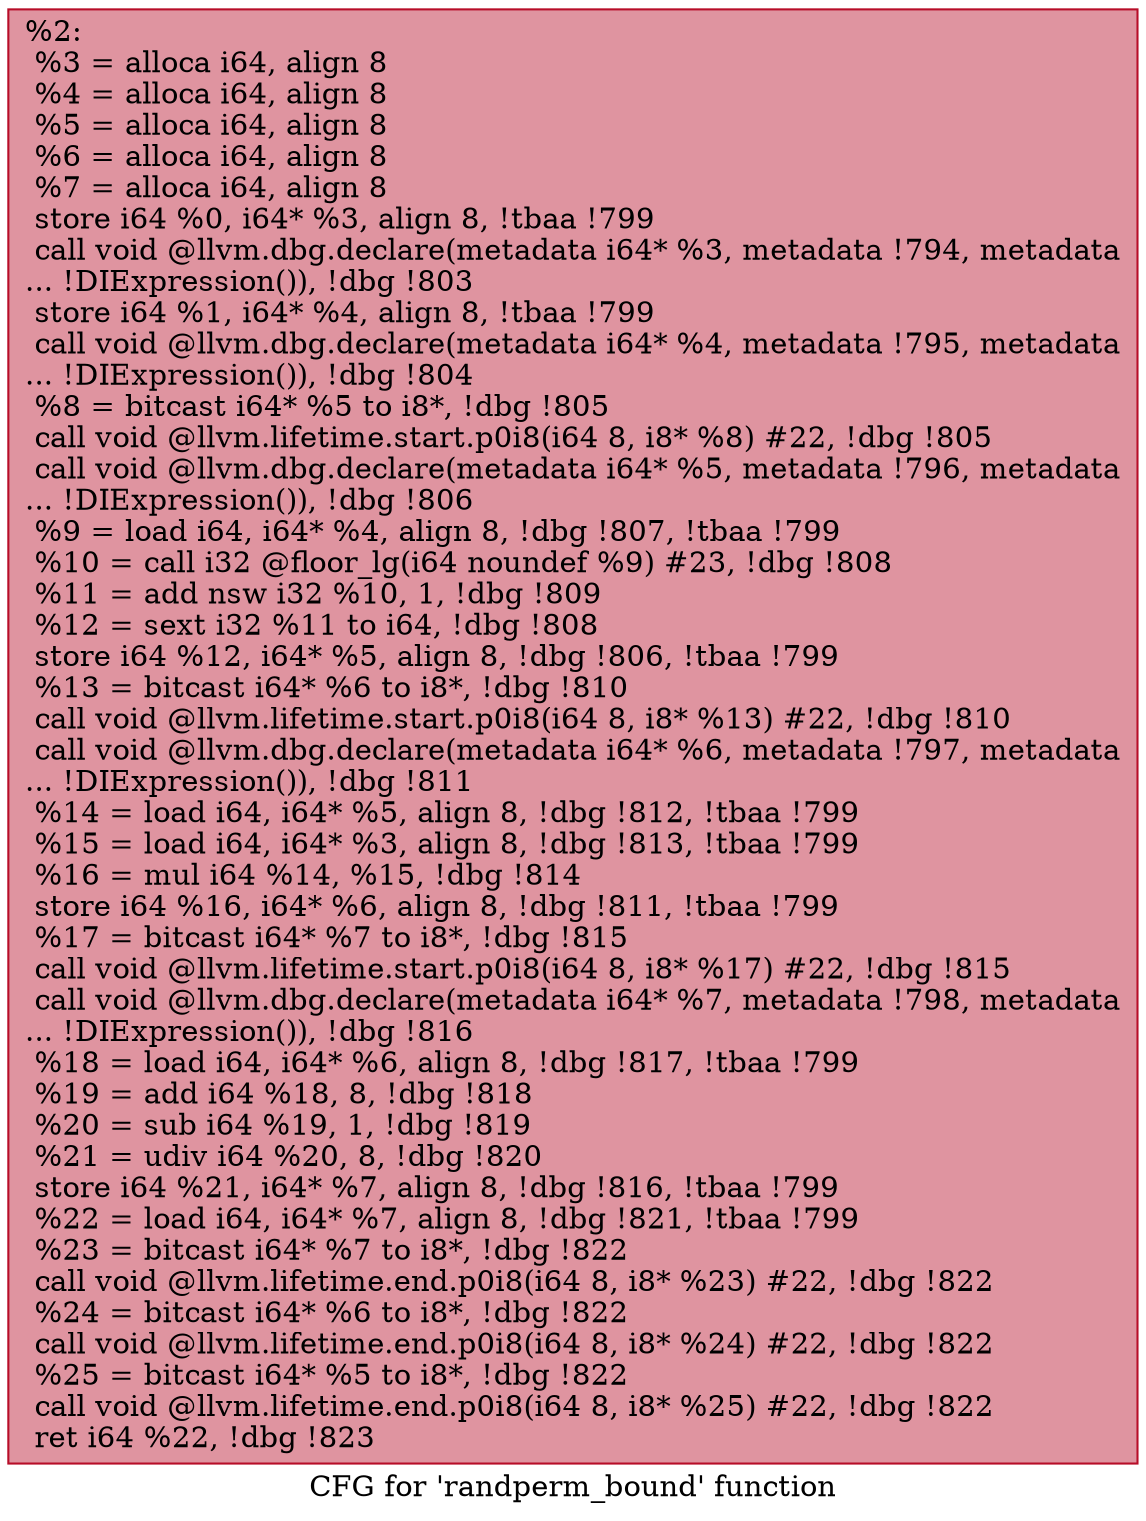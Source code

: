 digraph "CFG for 'randperm_bound' function" {
	label="CFG for 'randperm_bound' function";

	Node0x184f660 [shape=record,color="#b70d28ff", style=filled, fillcolor="#b70d2870",label="{%2:\l  %3 = alloca i64, align 8\l  %4 = alloca i64, align 8\l  %5 = alloca i64, align 8\l  %6 = alloca i64, align 8\l  %7 = alloca i64, align 8\l  store i64 %0, i64* %3, align 8, !tbaa !799\l  call void @llvm.dbg.declare(metadata i64* %3, metadata !794, metadata\l... !DIExpression()), !dbg !803\l  store i64 %1, i64* %4, align 8, !tbaa !799\l  call void @llvm.dbg.declare(metadata i64* %4, metadata !795, metadata\l... !DIExpression()), !dbg !804\l  %8 = bitcast i64* %5 to i8*, !dbg !805\l  call void @llvm.lifetime.start.p0i8(i64 8, i8* %8) #22, !dbg !805\l  call void @llvm.dbg.declare(metadata i64* %5, metadata !796, metadata\l... !DIExpression()), !dbg !806\l  %9 = load i64, i64* %4, align 8, !dbg !807, !tbaa !799\l  %10 = call i32 @floor_lg(i64 noundef %9) #23, !dbg !808\l  %11 = add nsw i32 %10, 1, !dbg !809\l  %12 = sext i32 %11 to i64, !dbg !808\l  store i64 %12, i64* %5, align 8, !dbg !806, !tbaa !799\l  %13 = bitcast i64* %6 to i8*, !dbg !810\l  call void @llvm.lifetime.start.p0i8(i64 8, i8* %13) #22, !dbg !810\l  call void @llvm.dbg.declare(metadata i64* %6, metadata !797, metadata\l... !DIExpression()), !dbg !811\l  %14 = load i64, i64* %5, align 8, !dbg !812, !tbaa !799\l  %15 = load i64, i64* %3, align 8, !dbg !813, !tbaa !799\l  %16 = mul i64 %14, %15, !dbg !814\l  store i64 %16, i64* %6, align 8, !dbg !811, !tbaa !799\l  %17 = bitcast i64* %7 to i8*, !dbg !815\l  call void @llvm.lifetime.start.p0i8(i64 8, i8* %17) #22, !dbg !815\l  call void @llvm.dbg.declare(metadata i64* %7, metadata !798, metadata\l... !DIExpression()), !dbg !816\l  %18 = load i64, i64* %6, align 8, !dbg !817, !tbaa !799\l  %19 = add i64 %18, 8, !dbg !818\l  %20 = sub i64 %19, 1, !dbg !819\l  %21 = udiv i64 %20, 8, !dbg !820\l  store i64 %21, i64* %7, align 8, !dbg !816, !tbaa !799\l  %22 = load i64, i64* %7, align 8, !dbg !821, !tbaa !799\l  %23 = bitcast i64* %7 to i8*, !dbg !822\l  call void @llvm.lifetime.end.p0i8(i64 8, i8* %23) #22, !dbg !822\l  %24 = bitcast i64* %6 to i8*, !dbg !822\l  call void @llvm.lifetime.end.p0i8(i64 8, i8* %24) #22, !dbg !822\l  %25 = bitcast i64* %5 to i8*, !dbg !822\l  call void @llvm.lifetime.end.p0i8(i64 8, i8* %25) #22, !dbg !822\l  ret i64 %22, !dbg !823\l}"];
}

